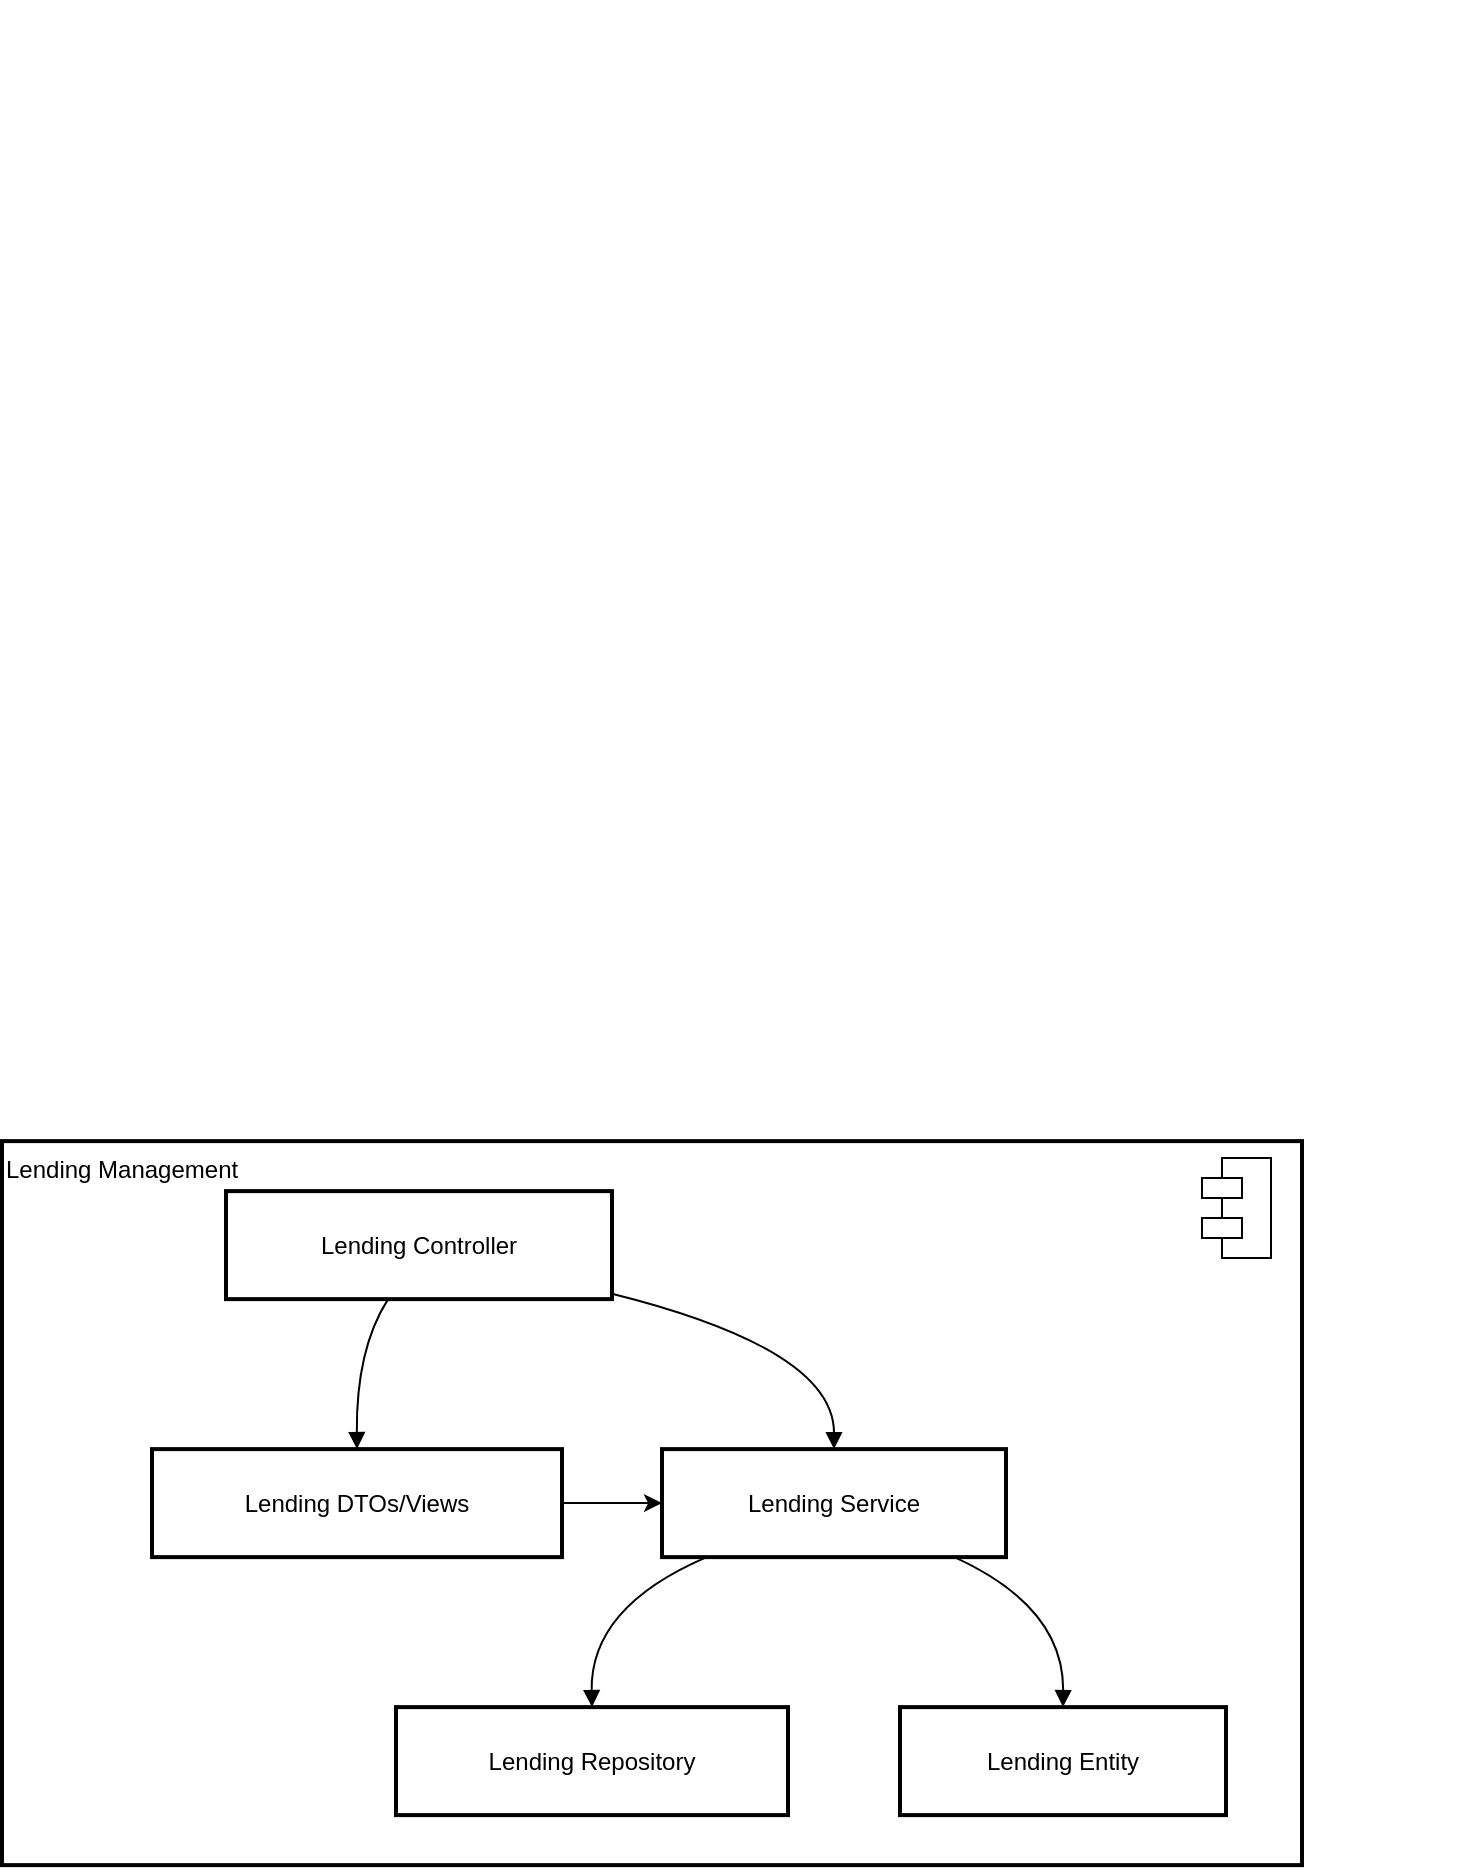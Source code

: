 <mxfile version="28.2.8">
  <diagram name="Page-1" id="cckhRAU9klDnyzQ11kri">
    <mxGraphModel dx="576" dy="841" grid="1" gridSize="10" guides="1" tooltips="1" connect="1" arrows="1" fold="1" page="1" pageScale="1" pageWidth="850" pageHeight="1100" math="0" shadow="0">
      <root>
        <mxCell id="0" />
        <mxCell id="1" parent="0" />
        <mxCell id="Mayd09K4v3OKnPgqIkE1-7" value="" style="group" parent="1" vertex="1" connectable="0">
          <mxGeometry x="1270" y="400" width="640" height="551.56" as="geometry" />
        </mxCell>
        <mxCell id="Mayd09K4v3OKnPgqIkE1-21" value="" style="group" parent="Mayd09K4v3OKnPgqIkE1-7" vertex="1" connectable="0">
          <mxGeometry y="-18.445" width="640" height="570.005" as="geometry" />
        </mxCell>
        <mxCell id="jGKvfiks8SonWcWXjs5c-1" value="Lending Management" style="whiteSpace=wrap;strokeWidth=2;align=left;verticalAlign=top;" vertex="1" parent="1">
          <mxGeometry x="1180" y="951.56" width="650" height="362" as="geometry" />
        </mxCell>
        <mxCell id="jGKvfiks8SonWcWXjs5c-2" value="Lending Controller" style="whiteSpace=wrap;strokeWidth=2;" vertex="1" parent="1">
          <mxGeometry x="1292" y="976.56" width="193" height="54" as="geometry" />
        </mxCell>
        <mxCell id="jGKvfiks8SonWcWXjs5c-3" value="Lending Service" style="whiteSpace=wrap;strokeWidth=2;" vertex="1" parent="1">
          <mxGeometry x="1510" y="1105.56" width="172" height="54" as="geometry" />
        </mxCell>
        <mxCell id="jGKvfiks8SonWcWXjs5c-4" value="Lending Entity" style="whiteSpace=wrap;strokeWidth=2;" vertex="1" parent="1">
          <mxGeometry x="1629" y="1234.56" width="163" height="54" as="geometry" />
        </mxCell>
        <mxCell id="jGKvfiks8SonWcWXjs5c-5" value="Lending Repository" style="whiteSpace=wrap;strokeWidth=2;" vertex="1" parent="1">
          <mxGeometry x="1377" y="1234.56" width="196" height="54" as="geometry" />
        </mxCell>
        <mxCell id="jGKvfiks8SonWcWXjs5c-11" value="" style="edgeStyle=orthogonalEdgeStyle;rounded=0;orthogonalLoop=1;jettySize=auto;html=1;" edge="1" parent="1" source="jGKvfiks8SonWcWXjs5c-6" target="jGKvfiks8SonWcWXjs5c-3">
          <mxGeometry relative="1" as="geometry" />
        </mxCell>
        <mxCell id="jGKvfiks8SonWcWXjs5c-6" value="Lending DTOs/Views" style="whiteSpace=wrap;strokeWidth=2;" vertex="1" parent="1">
          <mxGeometry x="1255" y="1105.56" width="205" height="54" as="geometry" />
        </mxCell>
        <mxCell id="jGKvfiks8SonWcWXjs5c-7" value="" style="curved=1;startArrow=none;endArrow=block;exitX=1;exitY=0.95;entryX=0.5;entryY=0;rounded=0;" edge="1" parent="1" source="jGKvfiks8SonWcWXjs5c-2" target="jGKvfiks8SonWcWXjs5c-3">
          <mxGeometry relative="1" as="geometry">
            <Array as="points">
              <mxPoint x="1596" y="1055.56" />
            </Array>
          </mxGeometry>
        </mxCell>
        <mxCell id="jGKvfiks8SonWcWXjs5c-8" value="" style="curved=1;startArrow=none;endArrow=block;exitX=0.85;exitY=1;entryX=0.5;entryY=0;rounded=0;" edge="1" parent="1" source="jGKvfiks8SonWcWXjs5c-3" target="jGKvfiks8SonWcWXjs5c-4">
          <mxGeometry relative="1" as="geometry">
            <Array as="points">
              <mxPoint x="1711" y="1184.56" />
            </Array>
          </mxGeometry>
        </mxCell>
        <mxCell id="jGKvfiks8SonWcWXjs5c-9" value="" style="curved=1;startArrow=none;endArrow=block;exitX=0.13;exitY=1;entryX=0.5;entryY=0;rounded=0;" edge="1" parent="1" source="jGKvfiks8SonWcWXjs5c-3" target="jGKvfiks8SonWcWXjs5c-5">
          <mxGeometry relative="1" as="geometry">
            <Array as="points">
              <mxPoint x="1474" y="1184.56" />
            </Array>
          </mxGeometry>
        </mxCell>
        <mxCell id="jGKvfiks8SonWcWXjs5c-10" value="" style="curved=1;startArrow=none;endArrow=block;exitX=0.42;exitY=1;entryX=0.5;entryY=0;rounded=0;" edge="1" parent="1" source="jGKvfiks8SonWcWXjs5c-2" target="jGKvfiks8SonWcWXjs5c-6">
          <mxGeometry relative="1" as="geometry">
            <Array as="points">
              <mxPoint x="1357" y="1055.56" />
            </Array>
          </mxGeometry>
        </mxCell>
        <mxCell id="jGKvfiks8SonWcWXjs5c-12" value="" style="shape=module;align=left;spacingLeft=20;align=center;verticalAlign=top;whiteSpace=wrap;html=1;movable=1;resizable=1;rotatable=1;deletable=1;editable=1;locked=0;connectable=1;" vertex="1" parent="1">
          <mxGeometry x="1780" y="960" width="34.5" height="50" as="geometry" />
        </mxCell>
      </root>
    </mxGraphModel>
  </diagram>
</mxfile>

